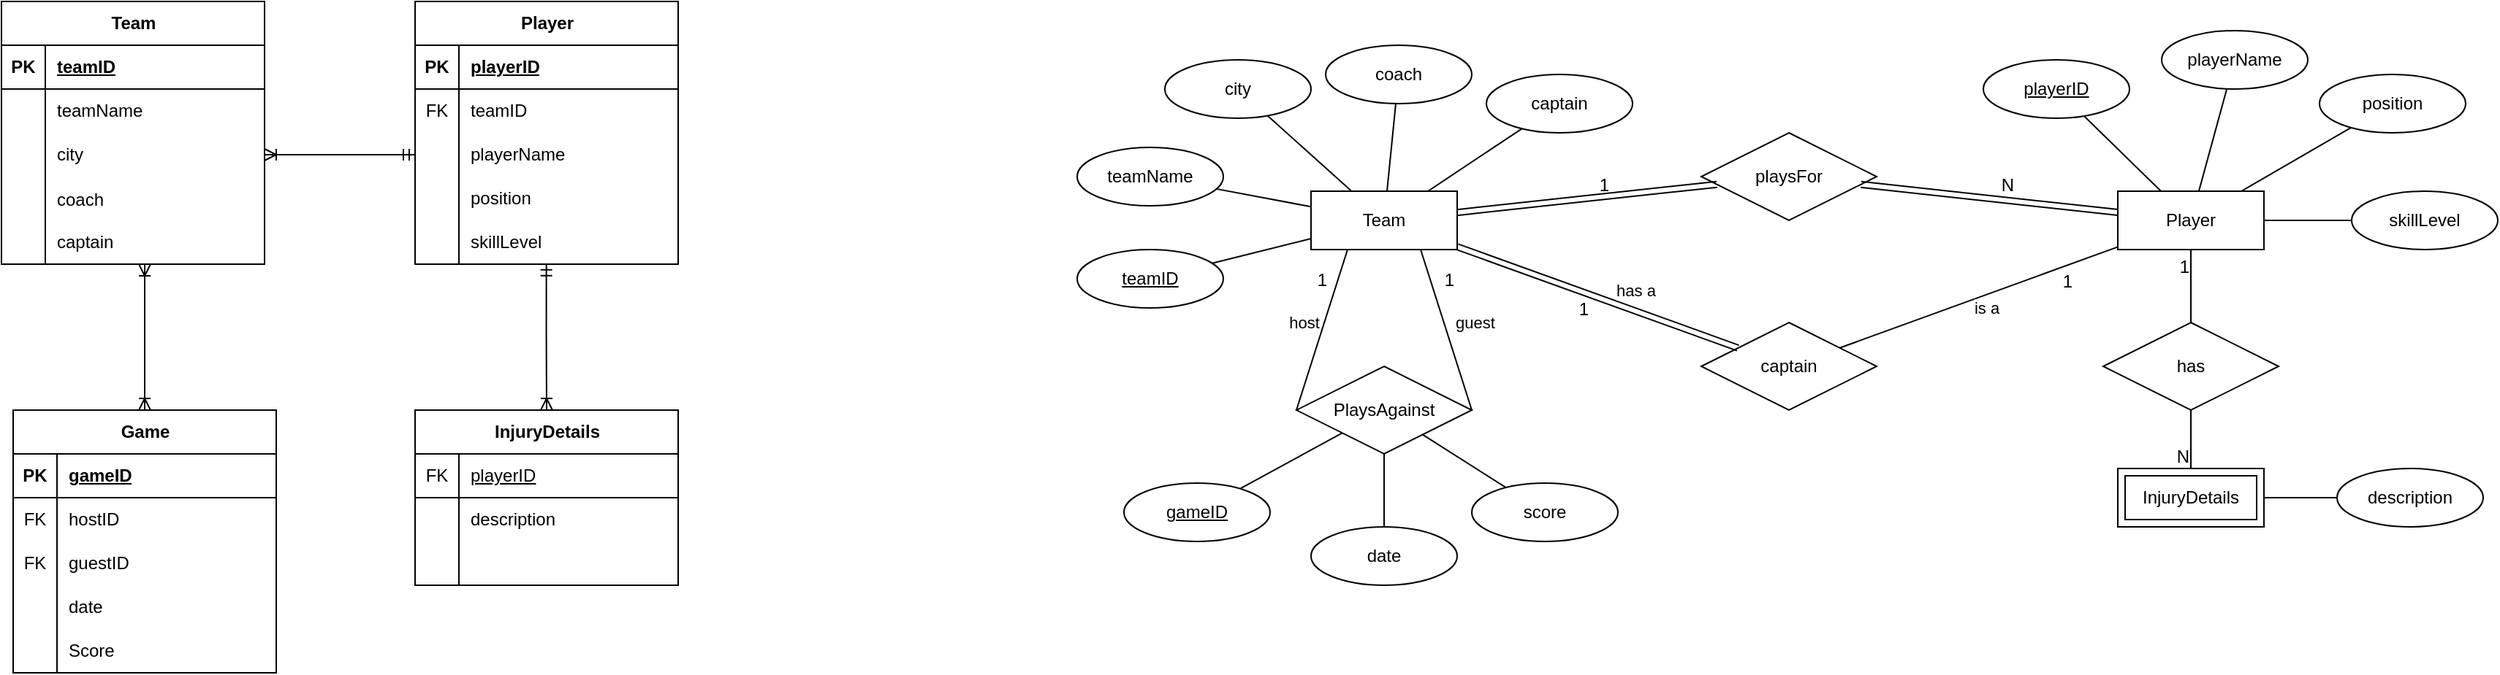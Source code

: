 <mxfile version="21.1.1" type="github">
  <diagram id="R2lEEEUBdFMjLlhIrx00" name="Page-1">
    <mxGraphModel dx="2333" dy="1460" grid="1" gridSize="10" guides="1" tooltips="1" connect="1" arrows="1" fold="1" page="1" pageScale="1" pageWidth="850" pageHeight="1100" math="0" shadow="0" extFonts="Permanent Marker^https://fonts.googleapis.com/css?family=Permanent+Marker">
      <root>
        <mxCell id="0" />
        <mxCell id="1" parent="0" />
        <mxCell id="tI17XNyhT9Egs-Wg49mS-49" value="Team" style="shape=table;startSize=30;container=1;collapsible=1;childLayout=tableLayout;fixedRows=1;rowLines=0;fontStyle=1;align=center;resizeLast=1;html=1;" vertex="1" parent="1">
          <mxGeometry x="52" y="10" width="180" height="180" as="geometry" />
        </mxCell>
        <mxCell id="tI17XNyhT9Egs-Wg49mS-50" value="" style="shape=tableRow;horizontal=0;startSize=0;swimlaneHead=0;swimlaneBody=0;fillColor=none;collapsible=0;dropTarget=0;points=[[0,0.5],[1,0.5]];portConstraint=eastwest;top=0;left=0;right=0;bottom=1;" vertex="1" parent="tI17XNyhT9Egs-Wg49mS-49">
          <mxGeometry y="30" width="180" height="30" as="geometry" />
        </mxCell>
        <mxCell id="tI17XNyhT9Egs-Wg49mS-51" value="PK" style="shape=partialRectangle;connectable=0;fillColor=none;top=0;left=0;bottom=0;right=0;fontStyle=1;overflow=hidden;whiteSpace=wrap;html=1;" vertex="1" parent="tI17XNyhT9Egs-Wg49mS-50">
          <mxGeometry width="30" height="30" as="geometry">
            <mxRectangle width="30" height="30" as="alternateBounds" />
          </mxGeometry>
        </mxCell>
        <mxCell id="tI17XNyhT9Egs-Wg49mS-52" value="teamID" style="shape=partialRectangle;connectable=0;fillColor=none;top=0;left=0;bottom=0;right=0;align=left;spacingLeft=6;fontStyle=5;overflow=hidden;whiteSpace=wrap;html=1;" vertex="1" parent="tI17XNyhT9Egs-Wg49mS-50">
          <mxGeometry x="30" width="150" height="30" as="geometry">
            <mxRectangle width="150" height="30" as="alternateBounds" />
          </mxGeometry>
        </mxCell>
        <mxCell id="tI17XNyhT9Egs-Wg49mS-53" value="" style="shape=tableRow;horizontal=0;startSize=0;swimlaneHead=0;swimlaneBody=0;fillColor=none;collapsible=0;dropTarget=0;points=[[0,0.5],[1,0.5]];portConstraint=eastwest;top=0;left=0;right=0;bottom=0;" vertex="1" parent="tI17XNyhT9Egs-Wg49mS-49">
          <mxGeometry y="60" width="180" height="30" as="geometry" />
        </mxCell>
        <mxCell id="tI17XNyhT9Egs-Wg49mS-54" value="" style="shape=partialRectangle;connectable=0;fillColor=none;top=0;left=0;bottom=0;right=0;editable=1;overflow=hidden;whiteSpace=wrap;html=1;" vertex="1" parent="tI17XNyhT9Egs-Wg49mS-53">
          <mxGeometry width="30" height="30" as="geometry">
            <mxRectangle width="30" height="30" as="alternateBounds" />
          </mxGeometry>
        </mxCell>
        <mxCell id="tI17XNyhT9Egs-Wg49mS-55" value="teamName" style="shape=partialRectangle;connectable=0;fillColor=none;top=0;left=0;bottom=0;right=0;align=left;spacingLeft=6;overflow=hidden;whiteSpace=wrap;html=1;" vertex="1" parent="tI17XNyhT9Egs-Wg49mS-53">
          <mxGeometry x="30" width="150" height="30" as="geometry">
            <mxRectangle width="150" height="30" as="alternateBounds" />
          </mxGeometry>
        </mxCell>
        <mxCell id="tI17XNyhT9Egs-Wg49mS-56" value="" style="shape=tableRow;horizontal=0;startSize=0;swimlaneHead=0;swimlaneBody=0;fillColor=none;collapsible=0;dropTarget=0;points=[[0,0.5],[1,0.5]];portConstraint=eastwest;top=0;left=0;right=0;bottom=0;" vertex="1" parent="tI17XNyhT9Egs-Wg49mS-49">
          <mxGeometry y="90" width="180" height="30" as="geometry" />
        </mxCell>
        <mxCell id="tI17XNyhT9Egs-Wg49mS-57" value="" style="shape=partialRectangle;connectable=0;fillColor=none;top=0;left=0;bottom=0;right=0;editable=1;overflow=hidden;whiteSpace=wrap;html=1;" vertex="1" parent="tI17XNyhT9Egs-Wg49mS-56">
          <mxGeometry width="30" height="30" as="geometry">
            <mxRectangle width="30" height="30" as="alternateBounds" />
          </mxGeometry>
        </mxCell>
        <mxCell id="tI17XNyhT9Egs-Wg49mS-58" value="city" style="shape=partialRectangle;connectable=0;fillColor=none;top=0;left=0;bottom=0;right=0;align=left;spacingLeft=6;overflow=hidden;whiteSpace=wrap;html=1;" vertex="1" parent="tI17XNyhT9Egs-Wg49mS-56">
          <mxGeometry x="30" width="150" height="30" as="geometry">
            <mxRectangle width="150" height="30" as="alternateBounds" />
          </mxGeometry>
        </mxCell>
        <mxCell id="tI17XNyhT9Egs-Wg49mS-69" value="" style="shape=tableRow;horizontal=0;startSize=0;swimlaneHead=0;swimlaneBody=0;fillColor=none;collapsible=0;dropTarget=0;points=[[0,0.5],[1,0.5]];portConstraint=eastwest;top=0;left=0;right=0;bottom=0;" vertex="1" parent="tI17XNyhT9Egs-Wg49mS-49">
          <mxGeometry y="120" width="180" height="30" as="geometry" />
        </mxCell>
        <mxCell id="tI17XNyhT9Egs-Wg49mS-70" value="" style="shape=partialRectangle;connectable=0;fillColor=none;top=0;left=0;bottom=0;right=0;editable=1;overflow=hidden;" vertex="1" parent="tI17XNyhT9Egs-Wg49mS-69">
          <mxGeometry width="30" height="30" as="geometry">
            <mxRectangle width="30" height="30" as="alternateBounds" />
          </mxGeometry>
        </mxCell>
        <mxCell id="tI17XNyhT9Egs-Wg49mS-71" value="coach" style="shape=partialRectangle;connectable=0;fillColor=none;top=0;left=0;bottom=0;right=0;align=left;spacingLeft=6;overflow=hidden;" vertex="1" parent="tI17XNyhT9Egs-Wg49mS-69">
          <mxGeometry x="30" width="150" height="30" as="geometry">
            <mxRectangle width="150" height="30" as="alternateBounds" />
          </mxGeometry>
        </mxCell>
        <mxCell id="tI17XNyhT9Egs-Wg49mS-59" value="" style="shape=tableRow;horizontal=0;startSize=0;swimlaneHead=0;swimlaneBody=0;fillColor=none;collapsible=0;dropTarget=0;points=[[0,0.5],[1,0.5]];portConstraint=eastwest;top=0;left=0;right=0;bottom=0;" vertex="1" parent="tI17XNyhT9Egs-Wg49mS-49">
          <mxGeometry y="150" width="180" height="30" as="geometry" />
        </mxCell>
        <mxCell id="tI17XNyhT9Egs-Wg49mS-60" value="" style="shape=partialRectangle;connectable=0;fillColor=none;top=0;left=0;bottom=0;right=0;editable=1;overflow=hidden;whiteSpace=wrap;html=1;" vertex="1" parent="tI17XNyhT9Egs-Wg49mS-59">
          <mxGeometry width="30" height="30" as="geometry">
            <mxRectangle width="30" height="30" as="alternateBounds" />
          </mxGeometry>
        </mxCell>
        <mxCell id="tI17XNyhT9Egs-Wg49mS-61" value="captain" style="shape=partialRectangle;connectable=0;fillColor=none;top=0;left=0;bottom=0;right=0;align=left;spacingLeft=6;overflow=hidden;whiteSpace=wrap;html=1;" vertex="1" parent="tI17XNyhT9Egs-Wg49mS-59">
          <mxGeometry x="30" width="150" height="30" as="geometry">
            <mxRectangle width="150" height="30" as="alternateBounds" />
          </mxGeometry>
        </mxCell>
        <mxCell id="tI17XNyhT9Egs-Wg49mS-72" value="Player" style="shape=table;startSize=30;container=1;collapsible=1;childLayout=tableLayout;fixedRows=1;rowLines=0;fontStyle=1;align=center;resizeLast=1;html=1;" vertex="1" parent="1">
          <mxGeometry x="335" y="10" width="180" height="180" as="geometry" />
        </mxCell>
        <mxCell id="tI17XNyhT9Egs-Wg49mS-73" value="" style="shape=tableRow;horizontal=0;startSize=0;swimlaneHead=0;swimlaneBody=0;fillColor=none;collapsible=0;dropTarget=0;points=[[0,0.5],[1,0.5]];portConstraint=eastwest;top=0;left=0;right=0;bottom=1;" vertex="1" parent="tI17XNyhT9Egs-Wg49mS-72">
          <mxGeometry y="30" width="180" height="30" as="geometry" />
        </mxCell>
        <mxCell id="tI17XNyhT9Egs-Wg49mS-74" value="PK" style="shape=partialRectangle;connectable=0;fillColor=none;top=0;left=0;bottom=0;right=0;fontStyle=1;overflow=hidden;whiteSpace=wrap;html=1;" vertex="1" parent="tI17XNyhT9Egs-Wg49mS-73">
          <mxGeometry width="30" height="30" as="geometry">
            <mxRectangle width="30" height="30" as="alternateBounds" />
          </mxGeometry>
        </mxCell>
        <mxCell id="tI17XNyhT9Egs-Wg49mS-75" value="playerID" style="shape=partialRectangle;connectable=0;fillColor=none;top=0;left=0;bottom=0;right=0;align=left;spacingLeft=6;fontStyle=5;overflow=hidden;whiteSpace=wrap;html=1;" vertex="1" parent="tI17XNyhT9Egs-Wg49mS-73">
          <mxGeometry x="30" width="150" height="30" as="geometry">
            <mxRectangle width="150" height="30" as="alternateBounds" />
          </mxGeometry>
        </mxCell>
        <mxCell id="tI17XNyhT9Egs-Wg49mS-89" value="" style="shape=tableRow;horizontal=0;startSize=0;swimlaneHead=0;swimlaneBody=0;fillColor=none;collapsible=0;dropTarget=0;points=[[0,0.5],[1,0.5]];portConstraint=eastwest;top=0;left=0;right=0;bottom=0;" vertex="1" parent="tI17XNyhT9Egs-Wg49mS-72">
          <mxGeometry y="60" width="180" height="30" as="geometry" />
        </mxCell>
        <mxCell id="tI17XNyhT9Egs-Wg49mS-90" value="FK" style="shape=partialRectangle;connectable=0;fillColor=none;top=0;left=0;bottom=0;right=0;fontStyle=0;overflow=hidden;whiteSpace=wrap;html=1;" vertex="1" parent="tI17XNyhT9Egs-Wg49mS-89">
          <mxGeometry width="30" height="30" as="geometry">
            <mxRectangle width="30" height="30" as="alternateBounds" />
          </mxGeometry>
        </mxCell>
        <mxCell id="tI17XNyhT9Egs-Wg49mS-91" value="teamID" style="shape=partialRectangle;connectable=0;fillColor=none;top=0;left=0;bottom=0;right=0;align=left;spacingLeft=6;fontStyle=0;overflow=hidden;whiteSpace=wrap;html=1;" vertex="1" parent="tI17XNyhT9Egs-Wg49mS-89">
          <mxGeometry x="30" width="150" height="30" as="geometry">
            <mxRectangle width="150" height="30" as="alternateBounds" />
          </mxGeometry>
        </mxCell>
        <mxCell id="tI17XNyhT9Egs-Wg49mS-76" value="" style="shape=tableRow;horizontal=0;startSize=0;swimlaneHead=0;swimlaneBody=0;fillColor=none;collapsible=0;dropTarget=0;points=[[0,0.5],[1,0.5]];portConstraint=eastwest;top=0;left=0;right=0;bottom=0;" vertex="1" parent="tI17XNyhT9Egs-Wg49mS-72">
          <mxGeometry y="90" width="180" height="30" as="geometry" />
        </mxCell>
        <mxCell id="tI17XNyhT9Egs-Wg49mS-77" value="" style="shape=partialRectangle;connectable=0;fillColor=none;top=0;left=0;bottom=0;right=0;editable=1;overflow=hidden;whiteSpace=wrap;html=1;" vertex="1" parent="tI17XNyhT9Egs-Wg49mS-76">
          <mxGeometry width="30" height="30" as="geometry">
            <mxRectangle width="30" height="30" as="alternateBounds" />
          </mxGeometry>
        </mxCell>
        <mxCell id="tI17XNyhT9Egs-Wg49mS-78" value="playerName" style="shape=partialRectangle;connectable=0;fillColor=none;top=0;left=0;bottom=0;right=0;align=left;spacingLeft=6;overflow=hidden;whiteSpace=wrap;html=1;" vertex="1" parent="tI17XNyhT9Egs-Wg49mS-76">
          <mxGeometry x="30" width="150" height="30" as="geometry">
            <mxRectangle width="150" height="30" as="alternateBounds" />
          </mxGeometry>
        </mxCell>
        <mxCell id="tI17XNyhT9Egs-Wg49mS-79" value="" style="shape=tableRow;horizontal=0;startSize=0;swimlaneHead=0;swimlaneBody=0;fillColor=none;collapsible=0;dropTarget=0;points=[[0,0.5],[1,0.5]];portConstraint=eastwest;top=0;left=0;right=0;bottom=0;" vertex="1" parent="tI17XNyhT9Egs-Wg49mS-72">
          <mxGeometry y="120" width="180" height="30" as="geometry" />
        </mxCell>
        <mxCell id="tI17XNyhT9Egs-Wg49mS-80" value="" style="shape=partialRectangle;connectable=0;fillColor=none;top=0;left=0;bottom=0;right=0;editable=1;overflow=hidden;whiteSpace=wrap;html=1;" vertex="1" parent="tI17XNyhT9Egs-Wg49mS-79">
          <mxGeometry width="30" height="30" as="geometry">
            <mxRectangle width="30" height="30" as="alternateBounds" />
          </mxGeometry>
        </mxCell>
        <mxCell id="tI17XNyhT9Egs-Wg49mS-81" value="position" style="shape=partialRectangle;connectable=0;fillColor=none;top=0;left=0;bottom=0;right=0;align=left;spacingLeft=6;overflow=hidden;whiteSpace=wrap;html=1;" vertex="1" parent="tI17XNyhT9Egs-Wg49mS-79">
          <mxGeometry x="30" width="150" height="30" as="geometry">
            <mxRectangle width="150" height="30" as="alternateBounds" />
          </mxGeometry>
        </mxCell>
        <mxCell id="tI17XNyhT9Egs-Wg49mS-82" value="" style="shape=tableRow;horizontal=0;startSize=0;swimlaneHead=0;swimlaneBody=0;fillColor=none;collapsible=0;dropTarget=0;points=[[0,0.5],[1,0.5]];portConstraint=eastwest;top=0;left=0;right=0;bottom=0;" vertex="1" parent="tI17XNyhT9Egs-Wg49mS-72">
          <mxGeometry y="150" width="180" height="30" as="geometry" />
        </mxCell>
        <mxCell id="tI17XNyhT9Egs-Wg49mS-83" value="" style="shape=partialRectangle;connectable=0;fillColor=none;top=0;left=0;bottom=0;right=0;editable=1;overflow=hidden;whiteSpace=wrap;html=1;" vertex="1" parent="tI17XNyhT9Egs-Wg49mS-82">
          <mxGeometry width="30" height="30" as="geometry">
            <mxRectangle width="30" height="30" as="alternateBounds" />
          </mxGeometry>
        </mxCell>
        <mxCell id="tI17XNyhT9Egs-Wg49mS-84" value="skillLevel" style="shape=partialRectangle;connectable=0;fillColor=none;top=0;left=0;bottom=0;right=0;align=left;spacingLeft=6;overflow=hidden;whiteSpace=wrap;html=1;" vertex="1" parent="tI17XNyhT9Egs-Wg49mS-82">
          <mxGeometry x="30" width="150" height="30" as="geometry">
            <mxRectangle width="150" height="30" as="alternateBounds" />
          </mxGeometry>
        </mxCell>
        <mxCell id="tI17XNyhT9Egs-Wg49mS-94" value="InjuryDetails" style="shape=table;startSize=30;container=1;collapsible=1;childLayout=tableLayout;fixedRows=1;rowLines=0;fontStyle=1;align=center;resizeLast=1;html=1;" vertex="1" parent="1">
          <mxGeometry x="335" y="290" width="180" height="120" as="geometry" />
        </mxCell>
        <mxCell id="tI17XNyhT9Egs-Wg49mS-95" value="" style="shape=tableRow;horizontal=0;startSize=0;swimlaneHead=0;swimlaneBody=0;fillColor=none;collapsible=0;dropTarget=0;points=[[0,0.5],[1,0.5]];portConstraint=eastwest;top=0;left=0;right=0;bottom=1;" vertex="1" parent="tI17XNyhT9Egs-Wg49mS-94">
          <mxGeometry y="30" width="180" height="30" as="geometry" />
        </mxCell>
        <mxCell id="tI17XNyhT9Egs-Wg49mS-96" value="&lt;span style=&quot;font-weight: normal;&quot;&gt;FK&lt;/span&gt;" style="shape=partialRectangle;connectable=0;fillColor=none;top=0;left=0;bottom=0;right=0;fontStyle=1;overflow=hidden;whiteSpace=wrap;html=1;" vertex="1" parent="tI17XNyhT9Egs-Wg49mS-95">
          <mxGeometry width="30" height="30" as="geometry">
            <mxRectangle width="30" height="30" as="alternateBounds" />
          </mxGeometry>
        </mxCell>
        <mxCell id="tI17XNyhT9Egs-Wg49mS-97" value="&lt;span style=&quot;font-weight: normal;&quot;&gt;playerID&lt;/span&gt;" style="shape=partialRectangle;connectable=0;fillColor=none;top=0;left=0;bottom=0;right=0;align=left;spacingLeft=6;fontStyle=5;overflow=hidden;whiteSpace=wrap;html=1;" vertex="1" parent="tI17XNyhT9Egs-Wg49mS-95">
          <mxGeometry x="30" width="150" height="30" as="geometry">
            <mxRectangle width="150" height="30" as="alternateBounds" />
          </mxGeometry>
        </mxCell>
        <mxCell id="tI17XNyhT9Egs-Wg49mS-101" value="" style="shape=tableRow;horizontal=0;startSize=0;swimlaneHead=0;swimlaneBody=0;fillColor=none;collapsible=0;dropTarget=0;points=[[0,0.5],[1,0.5]];portConstraint=eastwest;top=0;left=0;right=0;bottom=0;" vertex="1" parent="tI17XNyhT9Egs-Wg49mS-94">
          <mxGeometry y="60" width="180" height="30" as="geometry" />
        </mxCell>
        <mxCell id="tI17XNyhT9Egs-Wg49mS-102" value="" style="shape=partialRectangle;connectable=0;fillColor=none;top=0;left=0;bottom=0;right=0;editable=1;overflow=hidden;whiteSpace=wrap;html=1;" vertex="1" parent="tI17XNyhT9Egs-Wg49mS-101">
          <mxGeometry width="30" height="30" as="geometry">
            <mxRectangle width="30" height="30" as="alternateBounds" />
          </mxGeometry>
        </mxCell>
        <mxCell id="tI17XNyhT9Egs-Wg49mS-103" value="description" style="shape=partialRectangle;connectable=0;fillColor=none;top=0;left=0;bottom=0;right=0;align=left;spacingLeft=6;overflow=hidden;whiteSpace=wrap;html=1;" vertex="1" parent="tI17XNyhT9Egs-Wg49mS-101">
          <mxGeometry x="30" width="150" height="30" as="geometry">
            <mxRectangle width="150" height="30" as="alternateBounds" />
          </mxGeometry>
        </mxCell>
        <mxCell id="tI17XNyhT9Egs-Wg49mS-104" value="" style="shape=tableRow;horizontal=0;startSize=0;swimlaneHead=0;swimlaneBody=0;fillColor=none;collapsible=0;dropTarget=0;points=[[0,0.5],[1,0.5]];portConstraint=eastwest;top=0;left=0;right=0;bottom=0;" vertex="1" parent="tI17XNyhT9Egs-Wg49mS-94">
          <mxGeometry y="90" width="180" height="30" as="geometry" />
        </mxCell>
        <mxCell id="tI17XNyhT9Egs-Wg49mS-105" value="" style="shape=partialRectangle;connectable=0;fillColor=none;top=0;left=0;bottom=0;right=0;editable=1;overflow=hidden;whiteSpace=wrap;html=1;" vertex="1" parent="tI17XNyhT9Egs-Wg49mS-104">
          <mxGeometry width="30" height="30" as="geometry">
            <mxRectangle width="30" height="30" as="alternateBounds" />
          </mxGeometry>
        </mxCell>
        <mxCell id="tI17XNyhT9Egs-Wg49mS-106" value="" style="shape=partialRectangle;connectable=0;fillColor=none;top=0;left=0;bottom=0;right=0;align=left;spacingLeft=6;overflow=hidden;whiteSpace=wrap;html=1;" vertex="1" parent="tI17XNyhT9Egs-Wg49mS-104">
          <mxGeometry x="30" width="150" height="30" as="geometry">
            <mxRectangle width="150" height="30" as="alternateBounds" />
          </mxGeometry>
        </mxCell>
        <mxCell id="tI17XNyhT9Egs-Wg49mS-110" value="Game" style="shape=table;startSize=30;container=1;collapsible=1;childLayout=tableLayout;fixedRows=1;rowLines=0;fontStyle=1;align=center;resizeLast=1;html=1;" vertex="1" parent="1">
          <mxGeometry x="60" y="290" width="180" height="180" as="geometry" />
        </mxCell>
        <mxCell id="tI17XNyhT9Egs-Wg49mS-111" value="" style="shape=tableRow;horizontal=0;startSize=0;swimlaneHead=0;swimlaneBody=0;fillColor=none;collapsible=0;dropTarget=0;points=[[0,0.5],[1,0.5]];portConstraint=eastwest;top=0;left=0;right=0;bottom=1;" vertex="1" parent="tI17XNyhT9Egs-Wg49mS-110">
          <mxGeometry y="30" width="180" height="30" as="geometry" />
        </mxCell>
        <mxCell id="tI17XNyhT9Egs-Wg49mS-112" value="PK" style="shape=partialRectangle;connectable=0;fillColor=none;top=0;left=0;bottom=0;right=0;fontStyle=1;overflow=hidden;whiteSpace=wrap;html=1;" vertex="1" parent="tI17XNyhT9Egs-Wg49mS-111">
          <mxGeometry width="30" height="30" as="geometry">
            <mxRectangle width="30" height="30" as="alternateBounds" />
          </mxGeometry>
        </mxCell>
        <mxCell id="tI17XNyhT9Egs-Wg49mS-113" value="gameID" style="shape=partialRectangle;connectable=0;fillColor=none;top=0;left=0;bottom=0;right=0;align=left;spacingLeft=6;fontStyle=5;overflow=hidden;whiteSpace=wrap;html=1;" vertex="1" parent="tI17XNyhT9Egs-Wg49mS-111">
          <mxGeometry x="30" width="150" height="30" as="geometry">
            <mxRectangle width="150" height="30" as="alternateBounds" />
          </mxGeometry>
        </mxCell>
        <mxCell id="tI17XNyhT9Egs-Wg49mS-129" value="" style="shape=tableRow;horizontal=0;startSize=0;swimlaneHead=0;swimlaneBody=0;fillColor=none;collapsible=0;dropTarget=0;points=[[0,0.5],[1,0.5]];portConstraint=eastwest;top=0;left=0;right=0;bottom=0;" vertex="1" parent="tI17XNyhT9Egs-Wg49mS-110">
          <mxGeometry y="60" width="180" height="30" as="geometry" />
        </mxCell>
        <mxCell id="tI17XNyhT9Egs-Wg49mS-130" value="FK" style="shape=partialRectangle;connectable=0;fillColor=none;top=0;left=0;bottom=0;right=0;fontStyle=0;overflow=hidden;whiteSpace=wrap;html=1;" vertex="1" parent="tI17XNyhT9Egs-Wg49mS-129">
          <mxGeometry width="30" height="30" as="geometry">
            <mxRectangle width="30" height="30" as="alternateBounds" />
          </mxGeometry>
        </mxCell>
        <mxCell id="tI17XNyhT9Egs-Wg49mS-131" value="hostID" style="shape=partialRectangle;connectable=0;fillColor=none;top=0;left=0;bottom=0;right=0;align=left;spacingLeft=6;fontStyle=0;overflow=hidden;whiteSpace=wrap;html=1;" vertex="1" parent="tI17XNyhT9Egs-Wg49mS-129">
          <mxGeometry x="30" width="150" height="30" as="geometry">
            <mxRectangle width="150" height="30" as="alternateBounds" />
          </mxGeometry>
        </mxCell>
        <mxCell id="tI17XNyhT9Egs-Wg49mS-126" value="" style="shape=tableRow;horizontal=0;startSize=0;swimlaneHead=0;swimlaneBody=0;fillColor=none;collapsible=0;dropTarget=0;points=[[0,0.5],[1,0.5]];portConstraint=eastwest;top=0;left=0;right=0;bottom=0;" vertex="1" parent="tI17XNyhT9Egs-Wg49mS-110">
          <mxGeometry y="90" width="180" height="30" as="geometry" />
        </mxCell>
        <mxCell id="tI17XNyhT9Egs-Wg49mS-127" value="FK" style="shape=partialRectangle;connectable=0;fillColor=none;top=0;left=0;bottom=0;right=0;fontStyle=0;overflow=hidden;whiteSpace=wrap;html=1;" vertex="1" parent="tI17XNyhT9Egs-Wg49mS-126">
          <mxGeometry width="30" height="30" as="geometry">
            <mxRectangle width="30" height="30" as="alternateBounds" />
          </mxGeometry>
        </mxCell>
        <mxCell id="tI17XNyhT9Egs-Wg49mS-128" value="guestID" style="shape=partialRectangle;connectable=0;fillColor=none;top=0;left=0;bottom=0;right=0;align=left;spacingLeft=6;fontStyle=0;overflow=hidden;whiteSpace=wrap;html=1;" vertex="1" parent="tI17XNyhT9Egs-Wg49mS-126">
          <mxGeometry x="30" width="150" height="30" as="geometry">
            <mxRectangle width="150" height="30" as="alternateBounds" />
          </mxGeometry>
        </mxCell>
        <mxCell id="tI17XNyhT9Egs-Wg49mS-114" value="" style="shape=tableRow;horizontal=0;startSize=0;swimlaneHead=0;swimlaneBody=0;fillColor=none;collapsible=0;dropTarget=0;points=[[0,0.5],[1,0.5]];portConstraint=eastwest;top=0;left=0;right=0;bottom=0;" vertex="1" parent="tI17XNyhT9Egs-Wg49mS-110">
          <mxGeometry y="120" width="180" height="30" as="geometry" />
        </mxCell>
        <mxCell id="tI17XNyhT9Egs-Wg49mS-115" value="" style="shape=partialRectangle;connectable=0;fillColor=none;top=0;left=0;bottom=0;right=0;editable=1;overflow=hidden;whiteSpace=wrap;html=1;" vertex="1" parent="tI17XNyhT9Egs-Wg49mS-114">
          <mxGeometry width="30" height="30" as="geometry">
            <mxRectangle width="30" height="30" as="alternateBounds" />
          </mxGeometry>
        </mxCell>
        <mxCell id="tI17XNyhT9Egs-Wg49mS-116" value="date" style="shape=partialRectangle;connectable=0;fillColor=none;top=0;left=0;bottom=0;right=0;align=left;spacingLeft=6;overflow=hidden;whiteSpace=wrap;html=1;" vertex="1" parent="tI17XNyhT9Egs-Wg49mS-114">
          <mxGeometry x="30" width="150" height="30" as="geometry">
            <mxRectangle width="150" height="30" as="alternateBounds" />
          </mxGeometry>
        </mxCell>
        <mxCell id="tI17XNyhT9Egs-Wg49mS-117" value="" style="shape=tableRow;horizontal=0;startSize=0;swimlaneHead=0;swimlaneBody=0;fillColor=none;collapsible=0;dropTarget=0;points=[[0,0.5],[1,0.5]];portConstraint=eastwest;top=0;left=0;right=0;bottom=0;" vertex="1" parent="tI17XNyhT9Egs-Wg49mS-110">
          <mxGeometry y="150" width="180" height="30" as="geometry" />
        </mxCell>
        <mxCell id="tI17XNyhT9Egs-Wg49mS-118" value="" style="shape=partialRectangle;connectable=0;fillColor=none;top=0;left=0;bottom=0;right=0;editable=1;overflow=hidden;whiteSpace=wrap;html=1;" vertex="1" parent="tI17XNyhT9Egs-Wg49mS-117">
          <mxGeometry width="30" height="30" as="geometry">
            <mxRectangle width="30" height="30" as="alternateBounds" />
          </mxGeometry>
        </mxCell>
        <mxCell id="tI17XNyhT9Egs-Wg49mS-119" value="Score" style="shape=partialRectangle;connectable=0;fillColor=none;top=0;left=0;bottom=0;right=0;align=left;spacingLeft=6;overflow=hidden;whiteSpace=wrap;html=1;" vertex="1" parent="tI17XNyhT9Egs-Wg49mS-117">
          <mxGeometry x="30" width="150" height="30" as="geometry">
            <mxRectangle width="150" height="30" as="alternateBounds" />
          </mxGeometry>
        </mxCell>
        <mxCell id="tI17XNyhT9Egs-Wg49mS-134" value="" style="fontSize=12;html=1;endArrow=ERoneToMany;startArrow=ERmandOne;rounded=0;entryX=1;entryY=0.5;entryDx=0;entryDy=0;exitX=0;exitY=0.5;exitDx=0;exitDy=0;edgeStyle=orthogonalEdgeStyle;" edge="1" parent="1" source="tI17XNyhT9Egs-Wg49mS-76" target="tI17XNyhT9Egs-Wg49mS-56">
          <mxGeometry width="100" height="100" relative="1" as="geometry">
            <mxPoint x="220" y="220" as="sourcePoint" />
            <mxPoint x="320" y="120" as="targetPoint" />
          </mxGeometry>
        </mxCell>
        <mxCell id="tI17XNyhT9Egs-Wg49mS-135" value="" style="fontSize=12;html=1;endArrow=ERoneToMany;startArrow=ERoneToMany;rounded=0;exitX=0.5;exitY=0;exitDx=0;exitDy=0;edgeStyle=orthogonalEdgeStyle;" edge="1" parent="1" source="tI17XNyhT9Egs-Wg49mS-110">
          <mxGeometry width="100" height="100" relative="1" as="geometry">
            <mxPoint x="90" y="290" as="sourcePoint" />
            <mxPoint x="150" y="190" as="targetPoint" />
          </mxGeometry>
        </mxCell>
        <mxCell id="tI17XNyhT9Egs-Wg49mS-136" value="" style="edgeStyle=orthogonalEdgeStyle;fontSize=12;html=1;endArrow=ERoneToMany;startArrow=ERmandOne;rounded=0;entryX=0.5;entryY=0;entryDx=0;entryDy=0;exitX=0.499;exitY=0.994;exitDx=0;exitDy=0;exitPerimeter=0;" edge="1" parent="1" source="tI17XNyhT9Egs-Wg49mS-82" target="tI17XNyhT9Egs-Wg49mS-94">
          <mxGeometry width="100" height="100" relative="1" as="geometry">
            <mxPoint x="425" y="193" as="sourcePoint" />
            <mxPoint x="390" y="450" as="targetPoint" />
          </mxGeometry>
        </mxCell>
        <mxCell id="tI17XNyhT9Egs-Wg49mS-138" value="Team" style="whiteSpace=wrap;html=1;align=center;" vertex="1" parent="1">
          <mxGeometry x="948" y="140" width="100" height="40" as="geometry" />
        </mxCell>
        <mxCell id="tI17XNyhT9Egs-Wg49mS-143" value="teamID" style="ellipse;whiteSpace=wrap;html=1;align=center;fontStyle=4;" vertex="1" parent="1">
          <mxGeometry x="788" y="180" width="100" height="40" as="geometry" />
        </mxCell>
        <mxCell id="tI17XNyhT9Egs-Wg49mS-145" value="teamName" style="ellipse;whiteSpace=wrap;html=1;align=center;" vertex="1" parent="1">
          <mxGeometry x="788" y="110" width="100" height="40" as="geometry" />
        </mxCell>
        <mxCell id="tI17XNyhT9Egs-Wg49mS-146" value="city" style="ellipse;whiteSpace=wrap;html=1;align=center;" vertex="1" parent="1">
          <mxGeometry x="848" y="50" width="100" height="40" as="geometry" />
        </mxCell>
        <mxCell id="tI17XNyhT9Egs-Wg49mS-147" value="coach" style="ellipse;whiteSpace=wrap;html=1;align=center;" vertex="1" parent="1">
          <mxGeometry x="958" y="40" width="100" height="40" as="geometry" />
        </mxCell>
        <mxCell id="tI17XNyhT9Egs-Wg49mS-149" value="captain" style="ellipse;whiteSpace=wrap;html=1;align=center;" vertex="1" parent="1">
          <mxGeometry x="1068" y="60" width="100" height="40" as="geometry" />
        </mxCell>
        <mxCell id="tI17XNyhT9Egs-Wg49mS-153" value="" style="endArrow=none;html=1;rounded=0;" edge="1" parent="1" source="tI17XNyhT9Egs-Wg49mS-143" target="tI17XNyhT9Egs-Wg49mS-138">
          <mxGeometry width="50" height="50" relative="1" as="geometry">
            <mxPoint x="788" y="60" as="sourcePoint" />
            <mxPoint x="838" y="10" as="targetPoint" />
          </mxGeometry>
        </mxCell>
        <mxCell id="tI17XNyhT9Egs-Wg49mS-155" value="" style="endArrow=none;html=1;rounded=0;" edge="1" parent="1" source="tI17XNyhT9Egs-Wg49mS-145" target="tI17XNyhT9Egs-Wg49mS-138">
          <mxGeometry width="50" height="50" relative="1" as="geometry">
            <mxPoint x="898" y="170" as="sourcePoint" />
            <mxPoint x="958" y="170" as="targetPoint" />
          </mxGeometry>
        </mxCell>
        <mxCell id="tI17XNyhT9Egs-Wg49mS-156" value="" style="endArrow=none;html=1;rounded=0;" edge="1" parent="1" source="tI17XNyhT9Egs-Wg49mS-146" target="tI17XNyhT9Egs-Wg49mS-138">
          <mxGeometry width="50" height="50" relative="1" as="geometry">
            <mxPoint x="938" y="80" as="sourcePoint" />
            <mxPoint x="998" y="120" as="targetPoint" />
          </mxGeometry>
        </mxCell>
        <mxCell id="tI17XNyhT9Egs-Wg49mS-159" value="" style="endArrow=none;html=1;rounded=0;" edge="1" parent="1" source="tI17XNyhT9Egs-Wg49mS-147" target="tI17XNyhT9Egs-Wg49mS-138">
          <mxGeometry width="50" height="50" relative="1" as="geometry">
            <mxPoint x="948" y="90" as="sourcePoint" />
            <mxPoint x="983" y="150" as="targetPoint" />
          </mxGeometry>
        </mxCell>
        <mxCell id="tI17XNyhT9Egs-Wg49mS-160" value="" style="endArrow=none;html=1;rounded=0;" edge="1" parent="1" source="tI17XNyhT9Egs-Wg49mS-149" target="tI17XNyhT9Egs-Wg49mS-138">
          <mxGeometry width="50" height="50" relative="1" as="geometry">
            <mxPoint x="998" y="50" as="sourcePoint" />
            <mxPoint x="1008" y="150" as="targetPoint" />
          </mxGeometry>
        </mxCell>
        <mxCell id="tI17XNyhT9Egs-Wg49mS-165" value="Player" style="whiteSpace=wrap;html=1;align=center;" vertex="1" parent="1">
          <mxGeometry x="1500" y="140" width="100" height="40" as="geometry" />
        </mxCell>
        <mxCell id="tI17XNyhT9Egs-Wg49mS-166" value="playerID" style="ellipse;whiteSpace=wrap;html=1;align=center;fontStyle=4;" vertex="1" parent="1">
          <mxGeometry x="1408" y="50" width="100" height="40" as="geometry" />
        </mxCell>
        <mxCell id="tI17XNyhT9Egs-Wg49mS-168" value="playerName" style="ellipse;whiteSpace=wrap;html=1;align=center;" vertex="1" parent="1">
          <mxGeometry x="1530" y="30" width="100" height="40" as="geometry" />
        </mxCell>
        <mxCell id="tI17XNyhT9Egs-Wg49mS-169" value="position" style="ellipse;whiteSpace=wrap;html=1;align=center;" vertex="1" parent="1">
          <mxGeometry x="1638" y="60" width="100" height="40" as="geometry" />
        </mxCell>
        <mxCell id="tI17XNyhT9Egs-Wg49mS-170" value="skillLevel" style="ellipse;whiteSpace=wrap;html=1;align=center;" vertex="1" parent="1">
          <mxGeometry x="1660" y="140" width="100" height="40" as="geometry" />
        </mxCell>
        <mxCell id="tI17XNyhT9Egs-Wg49mS-171" value="" style="endArrow=none;html=1;rounded=0;" edge="1" parent="1" source="tI17XNyhT9Egs-Wg49mS-166" target="tI17XNyhT9Egs-Wg49mS-165">
          <mxGeometry width="50" height="50" relative="1" as="geometry">
            <mxPoint x="1458" y="270" as="sourcePoint" />
            <mxPoint x="1488" y="230" as="targetPoint" />
          </mxGeometry>
        </mxCell>
        <mxCell id="tI17XNyhT9Egs-Wg49mS-172" value="" style="endArrow=none;html=1;rounded=0;" edge="1" parent="1" source="tI17XNyhT9Egs-Wg49mS-168" target="tI17XNyhT9Egs-Wg49mS-165">
          <mxGeometry width="50" height="50" relative="1" as="geometry">
            <mxPoint x="1468" y="280" as="sourcePoint" />
            <mxPoint x="1498" y="240" as="targetPoint" />
          </mxGeometry>
        </mxCell>
        <mxCell id="tI17XNyhT9Egs-Wg49mS-173" value="" style="endArrow=none;html=1;rounded=0;" edge="1" parent="1" source="tI17XNyhT9Egs-Wg49mS-169" target="tI17XNyhT9Egs-Wg49mS-165">
          <mxGeometry width="50" height="50" relative="1" as="geometry">
            <mxPoint x="1478" y="290" as="sourcePoint" />
            <mxPoint x="1508" y="250" as="targetPoint" />
          </mxGeometry>
        </mxCell>
        <mxCell id="tI17XNyhT9Egs-Wg49mS-174" value="" style="endArrow=none;html=1;rounded=0;" edge="1" parent="1" source="tI17XNyhT9Egs-Wg49mS-170" target="tI17XNyhT9Egs-Wg49mS-165">
          <mxGeometry width="50" height="50" relative="1" as="geometry">
            <mxPoint x="1488" y="300" as="sourcePoint" />
            <mxPoint x="1518" y="260" as="targetPoint" />
          </mxGeometry>
        </mxCell>
        <mxCell id="tI17XNyhT9Egs-Wg49mS-176" value="InjuryDetails" style="shape=ext;margin=3;double=1;whiteSpace=wrap;html=1;align=center;" vertex="1" parent="1">
          <mxGeometry x="1500" y="330" width="100" height="40" as="geometry" />
        </mxCell>
        <mxCell id="tI17XNyhT9Egs-Wg49mS-177" value="has" style="shape=rhombus;perimeter=rhombusPerimeter;whiteSpace=wrap;html=1;align=center;" vertex="1" parent="1">
          <mxGeometry x="1490" y="230" width="120" height="60" as="geometry" />
        </mxCell>
        <mxCell id="tI17XNyhT9Egs-Wg49mS-179" value="PlaysAgainst" style="shape=rhombus;perimeter=rhombusPerimeter;whiteSpace=wrap;html=1;align=center;" vertex="1" parent="1">
          <mxGeometry x="938" y="260" width="120" height="60" as="geometry" />
        </mxCell>
        <mxCell id="tI17XNyhT9Egs-Wg49mS-180" value="" style="endArrow=none;html=1;rounded=0;entryX=0.25;entryY=1;entryDx=0;entryDy=0;exitX=0;exitY=0.5;exitDx=0;exitDy=0;" edge="1" parent="1" source="tI17XNyhT9Egs-Wg49mS-179" target="tI17XNyhT9Egs-Wg49mS-138">
          <mxGeometry relative="1" as="geometry">
            <mxPoint x="938" y="250" as="sourcePoint" />
            <mxPoint x="1098" y="250" as="targetPoint" />
          </mxGeometry>
        </mxCell>
        <mxCell id="tI17XNyhT9Egs-Wg49mS-181" value="1" style="resizable=0;html=1;whiteSpace=wrap;align=right;verticalAlign=bottom;" connectable="0" vertex="1" parent="tI17XNyhT9Egs-Wg49mS-180">
          <mxGeometry x="1" relative="1" as="geometry">
            <mxPoint x="-13" y="30" as="offset" />
          </mxGeometry>
        </mxCell>
        <mxCell id="tI17XNyhT9Egs-Wg49mS-184" value="host" style="edgeLabel;html=1;align=center;verticalAlign=middle;resizable=0;points=[];" vertex="1" connectable="0" parent="tI17XNyhT9Egs-Wg49mS-180">
          <mxGeometry x="0.299" y="-1" relative="1" as="geometry">
            <mxPoint x="-19" y="11" as="offset" />
          </mxGeometry>
        </mxCell>
        <mxCell id="tI17XNyhT9Egs-Wg49mS-182" value="guest" style="endArrow=none;html=1;rounded=0;entryX=0.75;entryY=1;entryDx=0;entryDy=0;exitX=1;exitY=0.5;exitDx=0;exitDy=0;" edge="1" parent="1" source="tI17XNyhT9Egs-Wg49mS-179" target="tI17XNyhT9Egs-Wg49mS-138">
          <mxGeometry x="-0.02" y="-20" relative="1" as="geometry">
            <mxPoint x="1012" y="310" as="sourcePoint" />
            <mxPoint x="1009" y="190" as="targetPoint" />
            <mxPoint as="offset" />
          </mxGeometry>
        </mxCell>
        <mxCell id="tI17XNyhT9Egs-Wg49mS-183" value="1" style="resizable=0;html=1;whiteSpace=wrap;align=right;verticalAlign=bottom;" connectable="0" vertex="1" parent="tI17XNyhT9Egs-Wg49mS-182">
          <mxGeometry x="1" relative="1" as="geometry">
            <mxPoint x="25" y="30" as="offset" />
          </mxGeometry>
        </mxCell>
        <mxCell id="tI17XNyhT9Egs-Wg49mS-185" value="date" style="ellipse;whiteSpace=wrap;html=1;align=center;" vertex="1" parent="1">
          <mxGeometry x="948" y="370" width="100" height="40" as="geometry" />
        </mxCell>
        <mxCell id="tI17XNyhT9Egs-Wg49mS-186" value="gameID" style="ellipse;whiteSpace=wrap;html=1;align=center;fontStyle=4;" vertex="1" parent="1">
          <mxGeometry x="820" y="340" width="100" height="40" as="geometry" />
        </mxCell>
        <mxCell id="tI17XNyhT9Egs-Wg49mS-187" value="score" style="ellipse;whiteSpace=wrap;html=1;align=center;" vertex="1" parent="1">
          <mxGeometry x="1058" y="340" width="100" height="40" as="geometry" />
        </mxCell>
        <mxCell id="tI17XNyhT9Egs-Wg49mS-188" value="" style="endArrow=none;html=1;rounded=0;" edge="1" parent="1" source="tI17XNyhT9Egs-Wg49mS-179" target="tI17XNyhT9Egs-Wg49mS-187">
          <mxGeometry width="50" height="50" relative="1" as="geometry">
            <mxPoint x="768" y="500" as="sourcePoint" />
            <mxPoint x="818" y="450" as="targetPoint" />
          </mxGeometry>
        </mxCell>
        <mxCell id="tI17XNyhT9Egs-Wg49mS-189" value="" style="endArrow=none;html=1;rounded=0;" edge="1" parent="1" source="tI17XNyhT9Egs-Wg49mS-179" target="tI17XNyhT9Egs-Wg49mS-185">
          <mxGeometry width="50" height="50" relative="1" as="geometry">
            <mxPoint x="778" y="510" as="sourcePoint" />
            <mxPoint x="828" y="460" as="targetPoint" />
          </mxGeometry>
        </mxCell>
        <mxCell id="tI17XNyhT9Egs-Wg49mS-190" value="" style="endArrow=none;html=1;rounded=0;" edge="1" parent="1" source="tI17XNyhT9Egs-Wg49mS-179" target="tI17XNyhT9Egs-Wg49mS-186">
          <mxGeometry width="50" height="50" relative="1" as="geometry">
            <mxPoint x="788" y="520" as="sourcePoint" />
            <mxPoint x="838" y="470" as="targetPoint" />
          </mxGeometry>
        </mxCell>
        <mxCell id="tI17XNyhT9Egs-Wg49mS-194" value="" style="endArrow=none;html=1;rounded=0;" edge="1" parent="1" source="tI17XNyhT9Egs-Wg49mS-177" target="tI17XNyhT9Egs-Wg49mS-165">
          <mxGeometry relative="1" as="geometry">
            <mxPoint x="1378" y="480" as="sourcePoint" />
            <mxPoint x="1538" y="480" as="targetPoint" />
          </mxGeometry>
        </mxCell>
        <mxCell id="tI17XNyhT9Egs-Wg49mS-195" value="1" style="resizable=0;html=1;whiteSpace=wrap;align=right;verticalAlign=bottom;" connectable="0" vertex="1" parent="tI17XNyhT9Egs-Wg49mS-194">
          <mxGeometry x="1" relative="1" as="geometry">
            <mxPoint y="20" as="offset" />
          </mxGeometry>
        </mxCell>
        <mxCell id="tI17XNyhT9Egs-Wg49mS-196" value="" style="endArrow=none;html=1;rounded=0;" edge="1" parent="1" source="tI17XNyhT9Egs-Wg49mS-177" target="tI17XNyhT9Egs-Wg49mS-176">
          <mxGeometry relative="1" as="geometry">
            <mxPoint x="1478" y="410" as="sourcePoint" />
            <mxPoint x="1638" y="330" as="targetPoint" />
          </mxGeometry>
        </mxCell>
        <mxCell id="tI17XNyhT9Egs-Wg49mS-197" value="N" style="resizable=0;html=1;whiteSpace=wrap;align=right;verticalAlign=bottom;" connectable="0" vertex="1" parent="tI17XNyhT9Egs-Wg49mS-196">
          <mxGeometry x="1" relative="1" as="geometry" />
        </mxCell>
        <mxCell id="tI17XNyhT9Egs-Wg49mS-198" value="playsFor" style="shape=rhombus;perimeter=rhombusPerimeter;whiteSpace=wrap;html=1;align=center;" vertex="1" parent="1">
          <mxGeometry x="1215" y="100" width="120" height="60" as="geometry" />
        </mxCell>
        <mxCell id="tI17XNyhT9Egs-Wg49mS-201" value="" style="shape=link;html=1;rounded=0;" edge="1" parent="1" source="tI17XNyhT9Egs-Wg49mS-198" target="tI17XNyhT9Egs-Wg49mS-138">
          <mxGeometry relative="1" as="geometry">
            <mxPoint x="1058" y="160" as="sourcePoint" />
            <mxPoint x="1218" y="160" as="targetPoint" />
          </mxGeometry>
        </mxCell>
        <mxCell id="tI17XNyhT9Egs-Wg49mS-202" value="1" style="resizable=0;html=1;whiteSpace=wrap;align=right;verticalAlign=bottom;" connectable="0" vertex="1" parent="tI17XNyhT9Egs-Wg49mS-201">
          <mxGeometry x="1" relative="1" as="geometry">
            <mxPoint x="105" y="-10" as="offset" />
          </mxGeometry>
        </mxCell>
        <mxCell id="tI17XNyhT9Egs-Wg49mS-203" value="" style="shape=link;html=1;rounded=0;" edge="1" parent="1" source="tI17XNyhT9Egs-Wg49mS-198" target="tI17XNyhT9Egs-Wg49mS-165">
          <mxGeometry relative="1" as="geometry">
            <mxPoint x="1348" y="190" as="sourcePoint" />
            <mxPoint x="1508" y="190" as="targetPoint" />
          </mxGeometry>
        </mxCell>
        <mxCell id="tI17XNyhT9Egs-Wg49mS-204" value="N" style="resizable=0;html=1;whiteSpace=wrap;align=right;verticalAlign=bottom;" connectable="0" vertex="1" parent="tI17XNyhT9Egs-Wg49mS-203">
          <mxGeometry x="1" relative="1" as="geometry">
            <mxPoint x="-70" y="-10" as="offset" />
          </mxGeometry>
        </mxCell>
        <mxCell id="tI17XNyhT9Egs-Wg49mS-205" value="captain" style="shape=rhombus;perimeter=rhombusPerimeter;whiteSpace=wrap;html=1;align=center;" vertex="1" parent="1">
          <mxGeometry x="1215" y="230" width="120" height="60" as="geometry" />
        </mxCell>
        <mxCell id="tI17XNyhT9Egs-Wg49mS-206" value="" style="shape=link;html=1;rounded=0;" edge="1" parent="1" source="tI17XNyhT9Egs-Wg49mS-205" target="tI17XNyhT9Egs-Wg49mS-138">
          <mxGeometry relative="1" as="geometry">
            <mxPoint x="1078" y="210" as="sourcePoint" />
            <mxPoint x="1238" y="210" as="targetPoint" />
          </mxGeometry>
        </mxCell>
        <mxCell id="tI17XNyhT9Egs-Wg49mS-207" value="1" style="resizable=0;html=1;whiteSpace=wrap;align=right;verticalAlign=bottom;" connectable="0" vertex="1" parent="tI17XNyhT9Egs-Wg49mS-206">
          <mxGeometry x="1" relative="1" as="geometry">
            <mxPoint x="92" y="52" as="offset" />
          </mxGeometry>
        </mxCell>
        <mxCell id="tI17XNyhT9Egs-Wg49mS-210" value="has a" style="edgeLabel;html=1;align=center;verticalAlign=middle;resizable=0;points=[];rotation=0;" vertex="1" connectable="0" parent="tI17XNyhT9Egs-Wg49mS-206">
          <mxGeometry x="0.072" y="-3" relative="1" as="geometry">
            <mxPoint x="32" as="offset" />
          </mxGeometry>
        </mxCell>
        <mxCell id="tI17XNyhT9Egs-Wg49mS-208" value="is a" style="endArrow=none;html=1;rounded=0;" edge="1" parent="1" source="tI17XNyhT9Egs-Wg49mS-205" target="tI17XNyhT9Egs-Wg49mS-165">
          <mxGeometry x="0.023" y="-9" relative="1" as="geometry">
            <mxPoint x="1308" y="330" as="sourcePoint" />
            <mxPoint x="1468" y="330" as="targetPoint" />
            <mxPoint as="offset" />
          </mxGeometry>
        </mxCell>
        <mxCell id="tI17XNyhT9Egs-Wg49mS-209" value="1" style="resizable=0;html=1;whiteSpace=wrap;align=right;verticalAlign=bottom;" connectable="0" vertex="1" parent="tI17XNyhT9Egs-Wg49mS-208">
          <mxGeometry x="1" relative="1" as="geometry">
            <mxPoint x="-30" y="32" as="offset" />
          </mxGeometry>
        </mxCell>
        <mxCell id="tI17XNyhT9Egs-Wg49mS-211" value="description" style="ellipse;whiteSpace=wrap;html=1;align=center;" vertex="1" parent="1">
          <mxGeometry x="1650" y="330" width="100" height="40" as="geometry" />
        </mxCell>
        <mxCell id="tI17XNyhT9Egs-Wg49mS-212" value="" style="endArrow=none;html=1;rounded=0;" edge="1" parent="1" source="tI17XNyhT9Egs-Wg49mS-176" target="tI17XNyhT9Egs-Wg49mS-211">
          <mxGeometry width="50" height="50" relative="1" as="geometry">
            <mxPoint x="1590" y="460" as="sourcePoint" />
            <mxPoint x="1640" y="410" as="targetPoint" />
          </mxGeometry>
        </mxCell>
      </root>
    </mxGraphModel>
  </diagram>
</mxfile>
